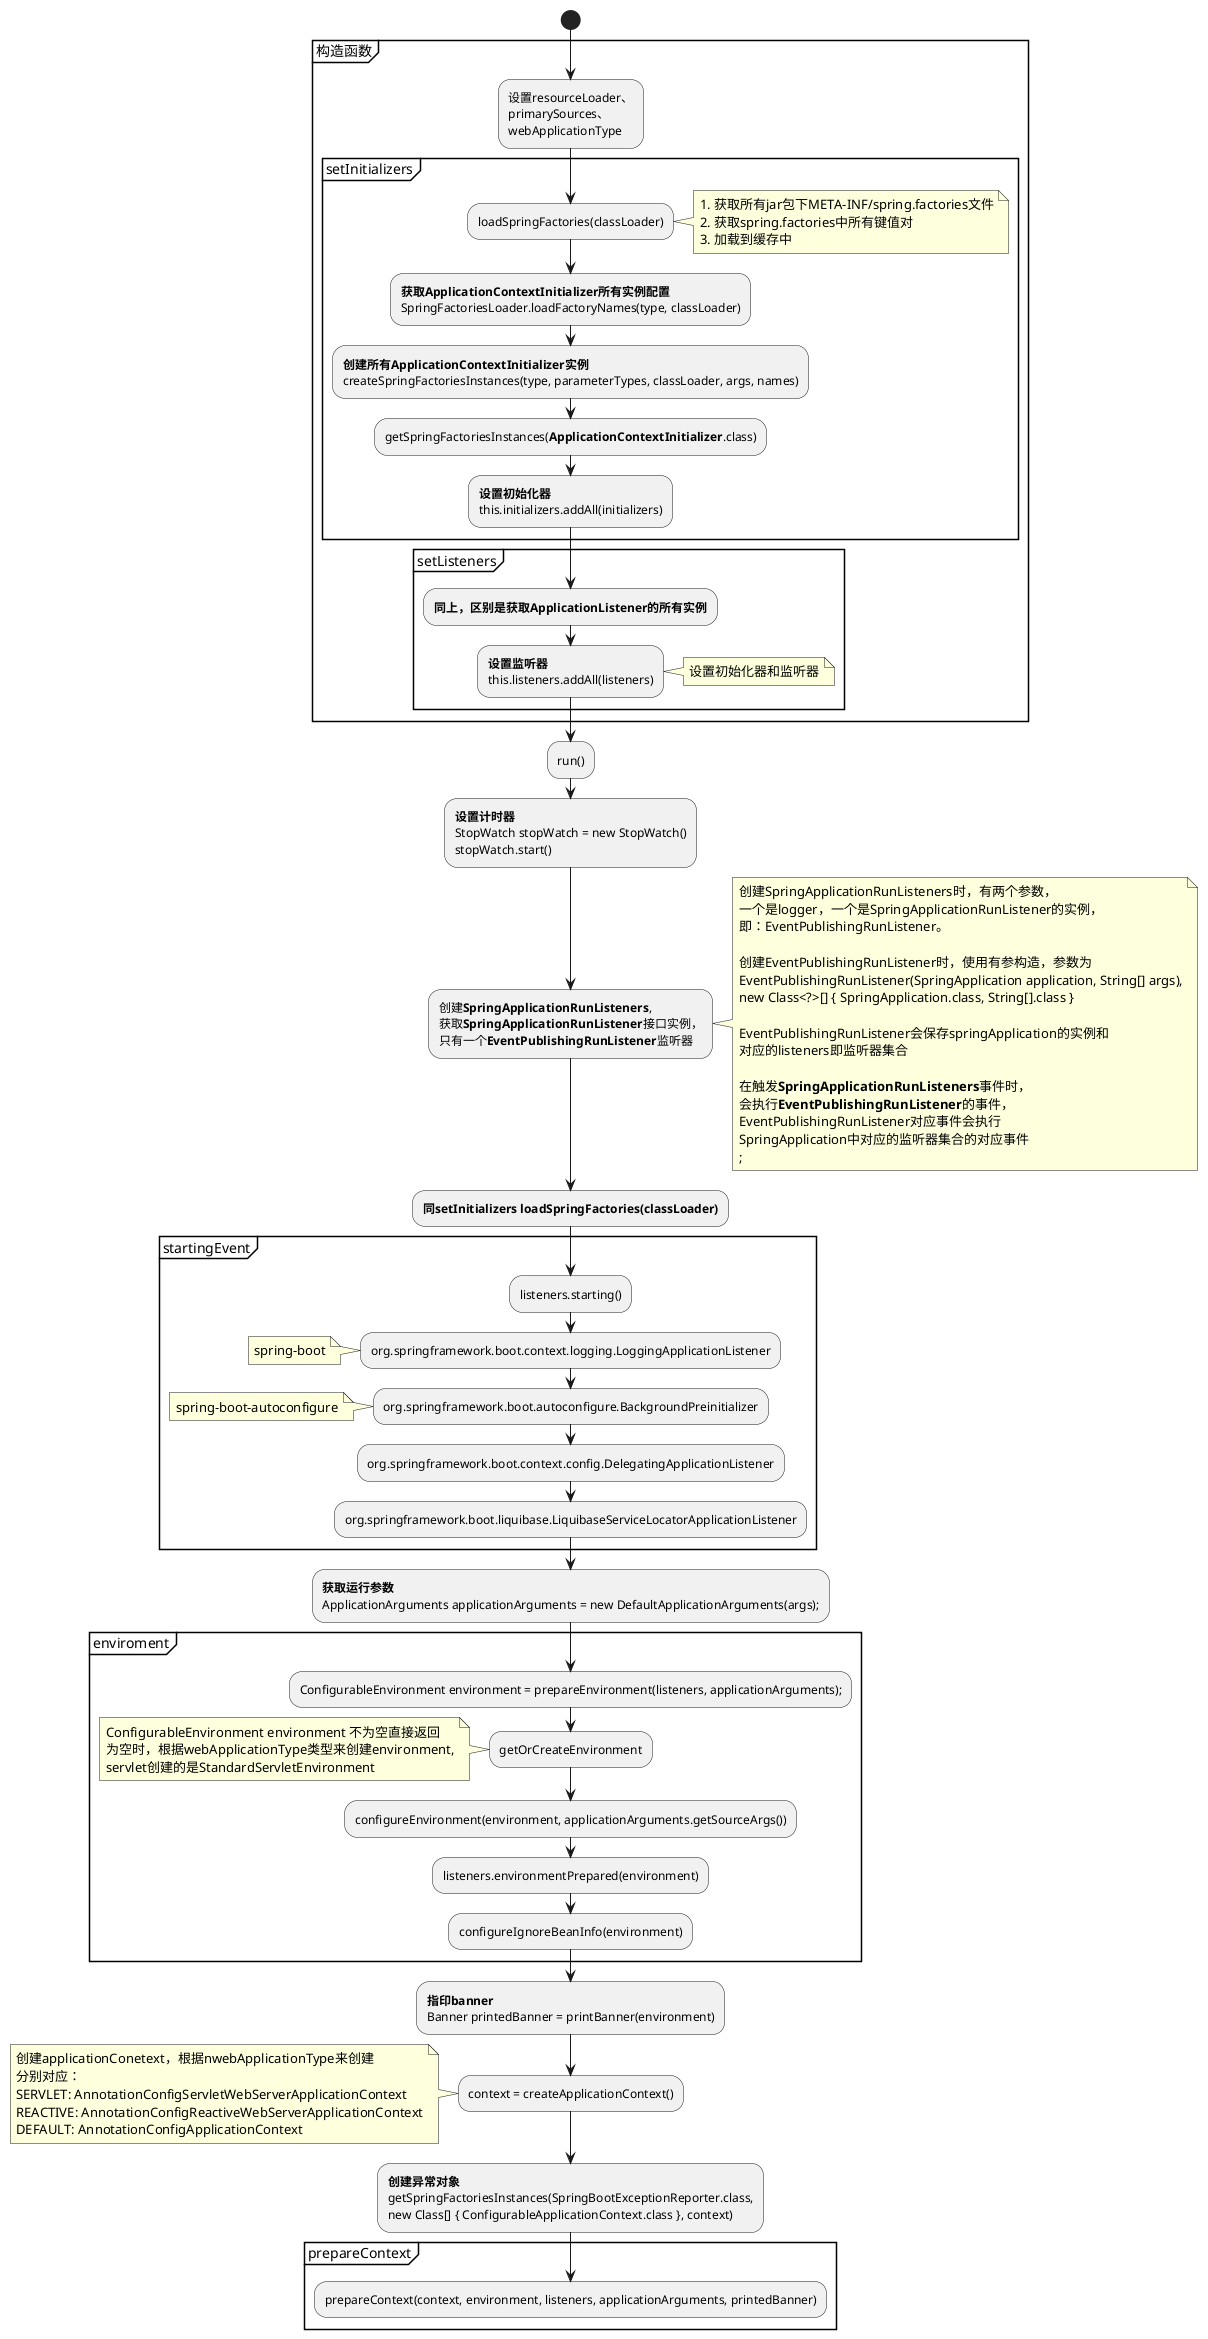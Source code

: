 @startuml

start
partition 构造函数 {
    :设置resourceLoader、\nprimarySources、\nwebApplicationType;

     partition setInitializers {

        :loadSpringFactories(classLoader);
        note right
        1. 获取所有jar包下META-INF/spring.factories文件
        2. 获取spring.factories中所有键值对
        3. 加载到缓存中
        end note

        :**获取ApplicationContextInitializer所有实例配置**
        SpringFactoriesLoader.loadFactoryNames(type, classLoader);

        :**创建所有ApplicationContextInitializer实例**
        createSpringFactoriesInstances(type, parameterTypes, classLoader, args, names);

        :getSpringFactoriesInstances(**ApplicationContextInitializer**.class);

        :**设置初始化器**
        this.initializers.addAll(initializers);
     }

     partition setListeners {
        :**同上，区别是获取ApplicationListener的所有实例**;
        :**设置监听器**
        this.listeners.addAll(listeners);
     }
     note right
     设置初始化器和监听器
     end note
}

:run();

:**设置计时器**
StopWatch stopWatch = new StopWatch()
stopWatch.start();

:创建**SpringApplicationRunListeners**,
获取**SpringApplicationRunListener**接口实例，
只有一个**EventPublishingRunListener**监听器;

note right
创建SpringApplicationRunListeners时，有两个参数，
一个是logger，一个是SpringApplicationRunListener的实例，
即：EventPublishingRunListener。

创建EventPublishingRunListener时，使用有参构造，参数为
EventPublishingRunListener(SpringApplication application, String[] args),
new Class<?>[] { SpringApplication.class, String[].class }

EventPublishingRunListener会保存springApplication的实例和
对应的listeners即监听器集合

在触发**SpringApplicationRunListeners**事件时，
会执行**EventPublishingRunListener**的事件，
EventPublishingRunListener对应事件会执行
SpringApplication中对应的监听器集合的对应事件
;
end note
:**同setInitializers loadSpringFactories(classLoader)**;

partition startingEvent {
    :listeners.starting();

    :org.springframework.boot.context.logging.LoggingApplicationListener;
    note
    spring-boot
    end note
    :org.springframework.boot.autoconfigure.BackgroundPreinitializer;
    note
    spring-boot-autoconfigure
    end note
    :org.springframework.boot.context.config.DelegatingApplicationListener;
    :org.springframework.boot.liquibase.LiquibaseServiceLocatorApplicationListener;
}

:**获取运行参数**
ApplicationArguments applicationArguments = new DefaultApplicationArguments(args);;

partition enviroment {
    :ConfigurableEnvironment environment = prepareEnvironment(listeners, applicationArguments);;
    :getOrCreateEnvironment;
    note
    ConfigurableEnvironment environment 不为空直接返回
    为空时，根据webApplicationType类型来创建environment,
    servlet创建的是StandardServletEnvironment
    end note

    :configureEnvironment(environment, applicationArguments.getSourceArgs());
    :listeners.environmentPrepared(environment);

    :configureIgnoreBeanInfo(environment);
}


:**指印banner**
Banner printedBanner = printBanner(environment);

:context = createApplicationContext();
note
创建applicationConetext，根据nwebApplicationType来创建
分别对应：
SERVLET: AnnotationConfigServletWebServerApplicationContext
REACTIVE: AnnotationConfigReactiveWebServerApplicationContext
DEFAULT: AnnotationConfigApplicationContext
end note

:**创建异常对象**
getSpringFactoriesInstances(SpringBootExceptionReporter.class,
new Class[] { ConfigurableApplicationContext.class }, context);


partition prepareContext {
    :prepareContext(context, environment, listeners, applicationArguments, printedBanner);
}
@enduml

